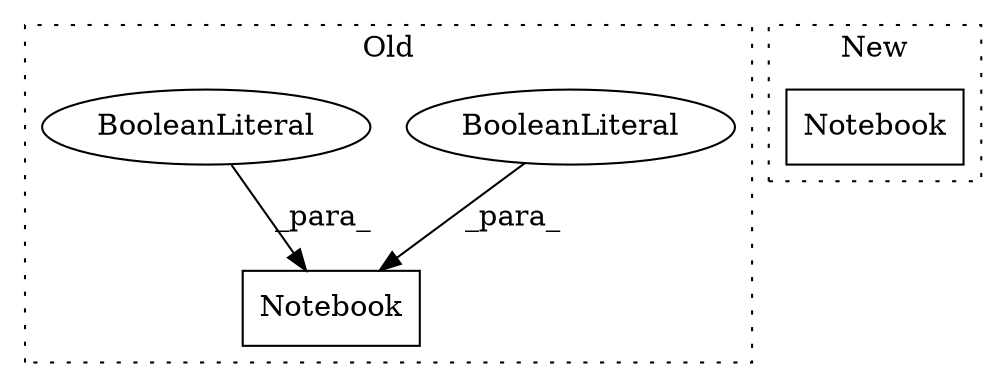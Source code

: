 digraph G {
subgraph cluster0 {
1 [label="Notebook" a="32" s="2884,2903" l="9,1" shape="box"];
3 [label="BooleanLiteral" a="9" s="2893" l="4" shape="ellipse"];
4 [label="BooleanLiteral" a="9" s="2898" l="5" shape="ellipse"];
label = "Old";
style="dotted";
}
subgraph cluster1 {
2 [label="Notebook" a="32" s="2884" l="10" shape="box"];
label = "New";
style="dotted";
}
3 -> 1 [label="_para_"];
4 -> 1 [label="_para_"];
}